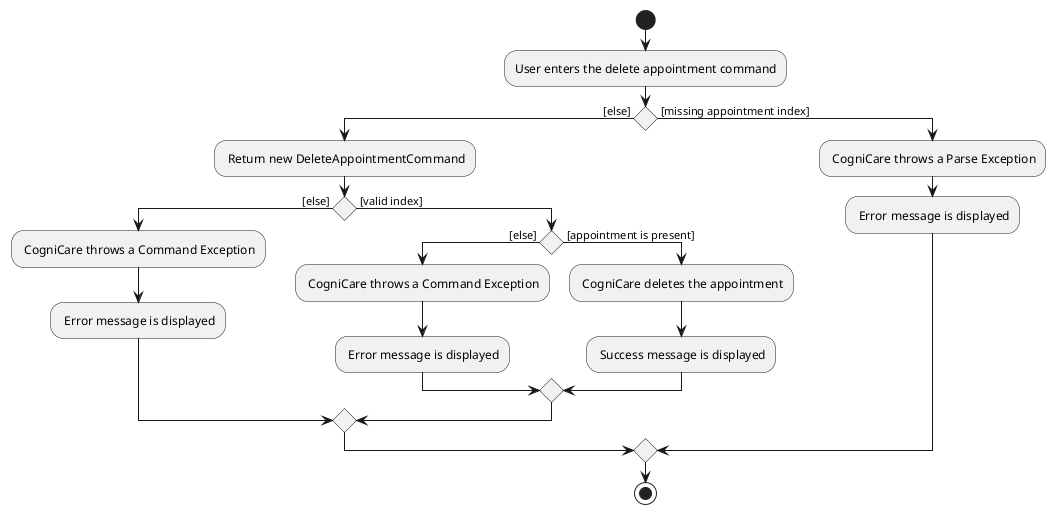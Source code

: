 @startuml

start
 :User enters the delete appointment command;
 if () then ([else] )

    : Return new DeleteAppointmentCommand;
            if () then ([else] )
                : CogniCare throws a Command Exception;
                : Error message is displayed;

            else ( [valid index])

                if () then ([else] )
                    : CogniCare throws a Command Exception;
                    : Error message is displayed;
                else ( [appointment is present])
                    : CogniCare deletes the appointment;
                    : Success message is displayed;
                endif

            endif

 else ( [missing appointment index])
    : CogniCare throws a Parse Exception;
    : Error message is displayed;

 endif
stop
@enduml
